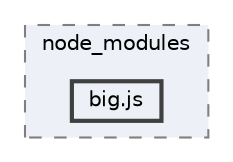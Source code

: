digraph "pkiclassroomrescheduler/src/main/frontend/node_modules/big.js"
{
 // LATEX_PDF_SIZE
  bgcolor="transparent";
  edge [fontname=Helvetica,fontsize=10,labelfontname=Helvetica,labelfontsize=10];
  node [fontname=Helvetica,fontsize=10,shape=box,height=0.2,width=0.4];
  compound=true
  subgraph clusterdir_72953eda66ccb3a2722c28e1c3e6c23b {
    graph [ bgcolor="#edf0f7", pencolor="grey50", label="node_modules", fontname=Helvetica,fontsize=10 style="filled,dashed", URL="dir_72953eda66ccb3a2722c28e1c3e6c23b.html",tooltip=""]
  dir_b6c9d9e837e8d033afc6093abcc54c81 [label="big.js", fillcolor="#edf0f7", color="grey25", style="filled,bold", URL="dir_b6c9d9e837e8d033afc6093abcc54c81.html",tooltip=""];
  }
}
